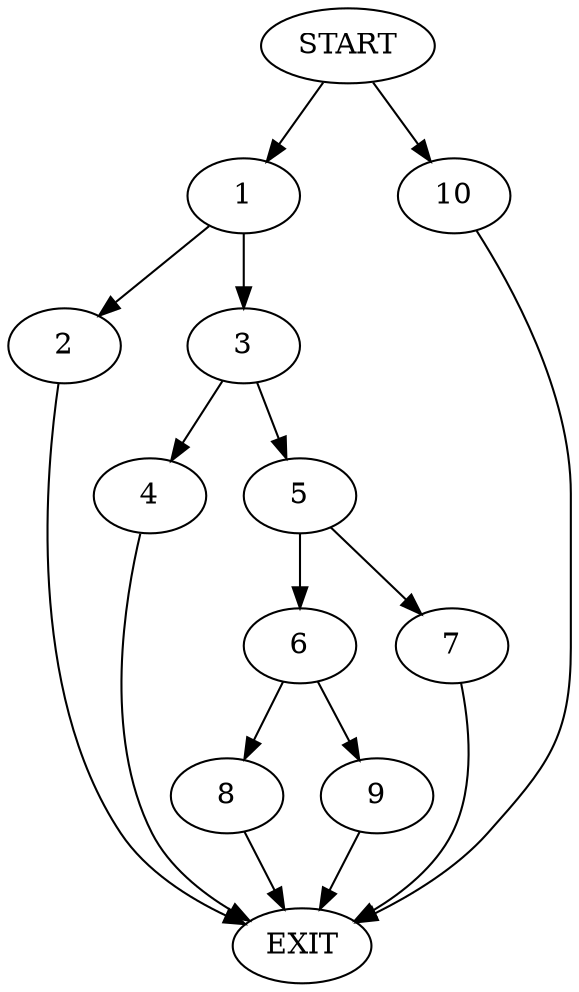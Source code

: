digraph {
0 [label="START"]
11 [label="EXIT"]
0 -> 1
1 -> 2
1 -> 3
2 -> 11
3 -> 4
3 -> 5
4 -> 11
5 -> 6
5 -> 7
7 -> 11
6 -> 8
6 -> 9
0 -> 10
10 -> 11
9 -> 11
8 -> 11
}
